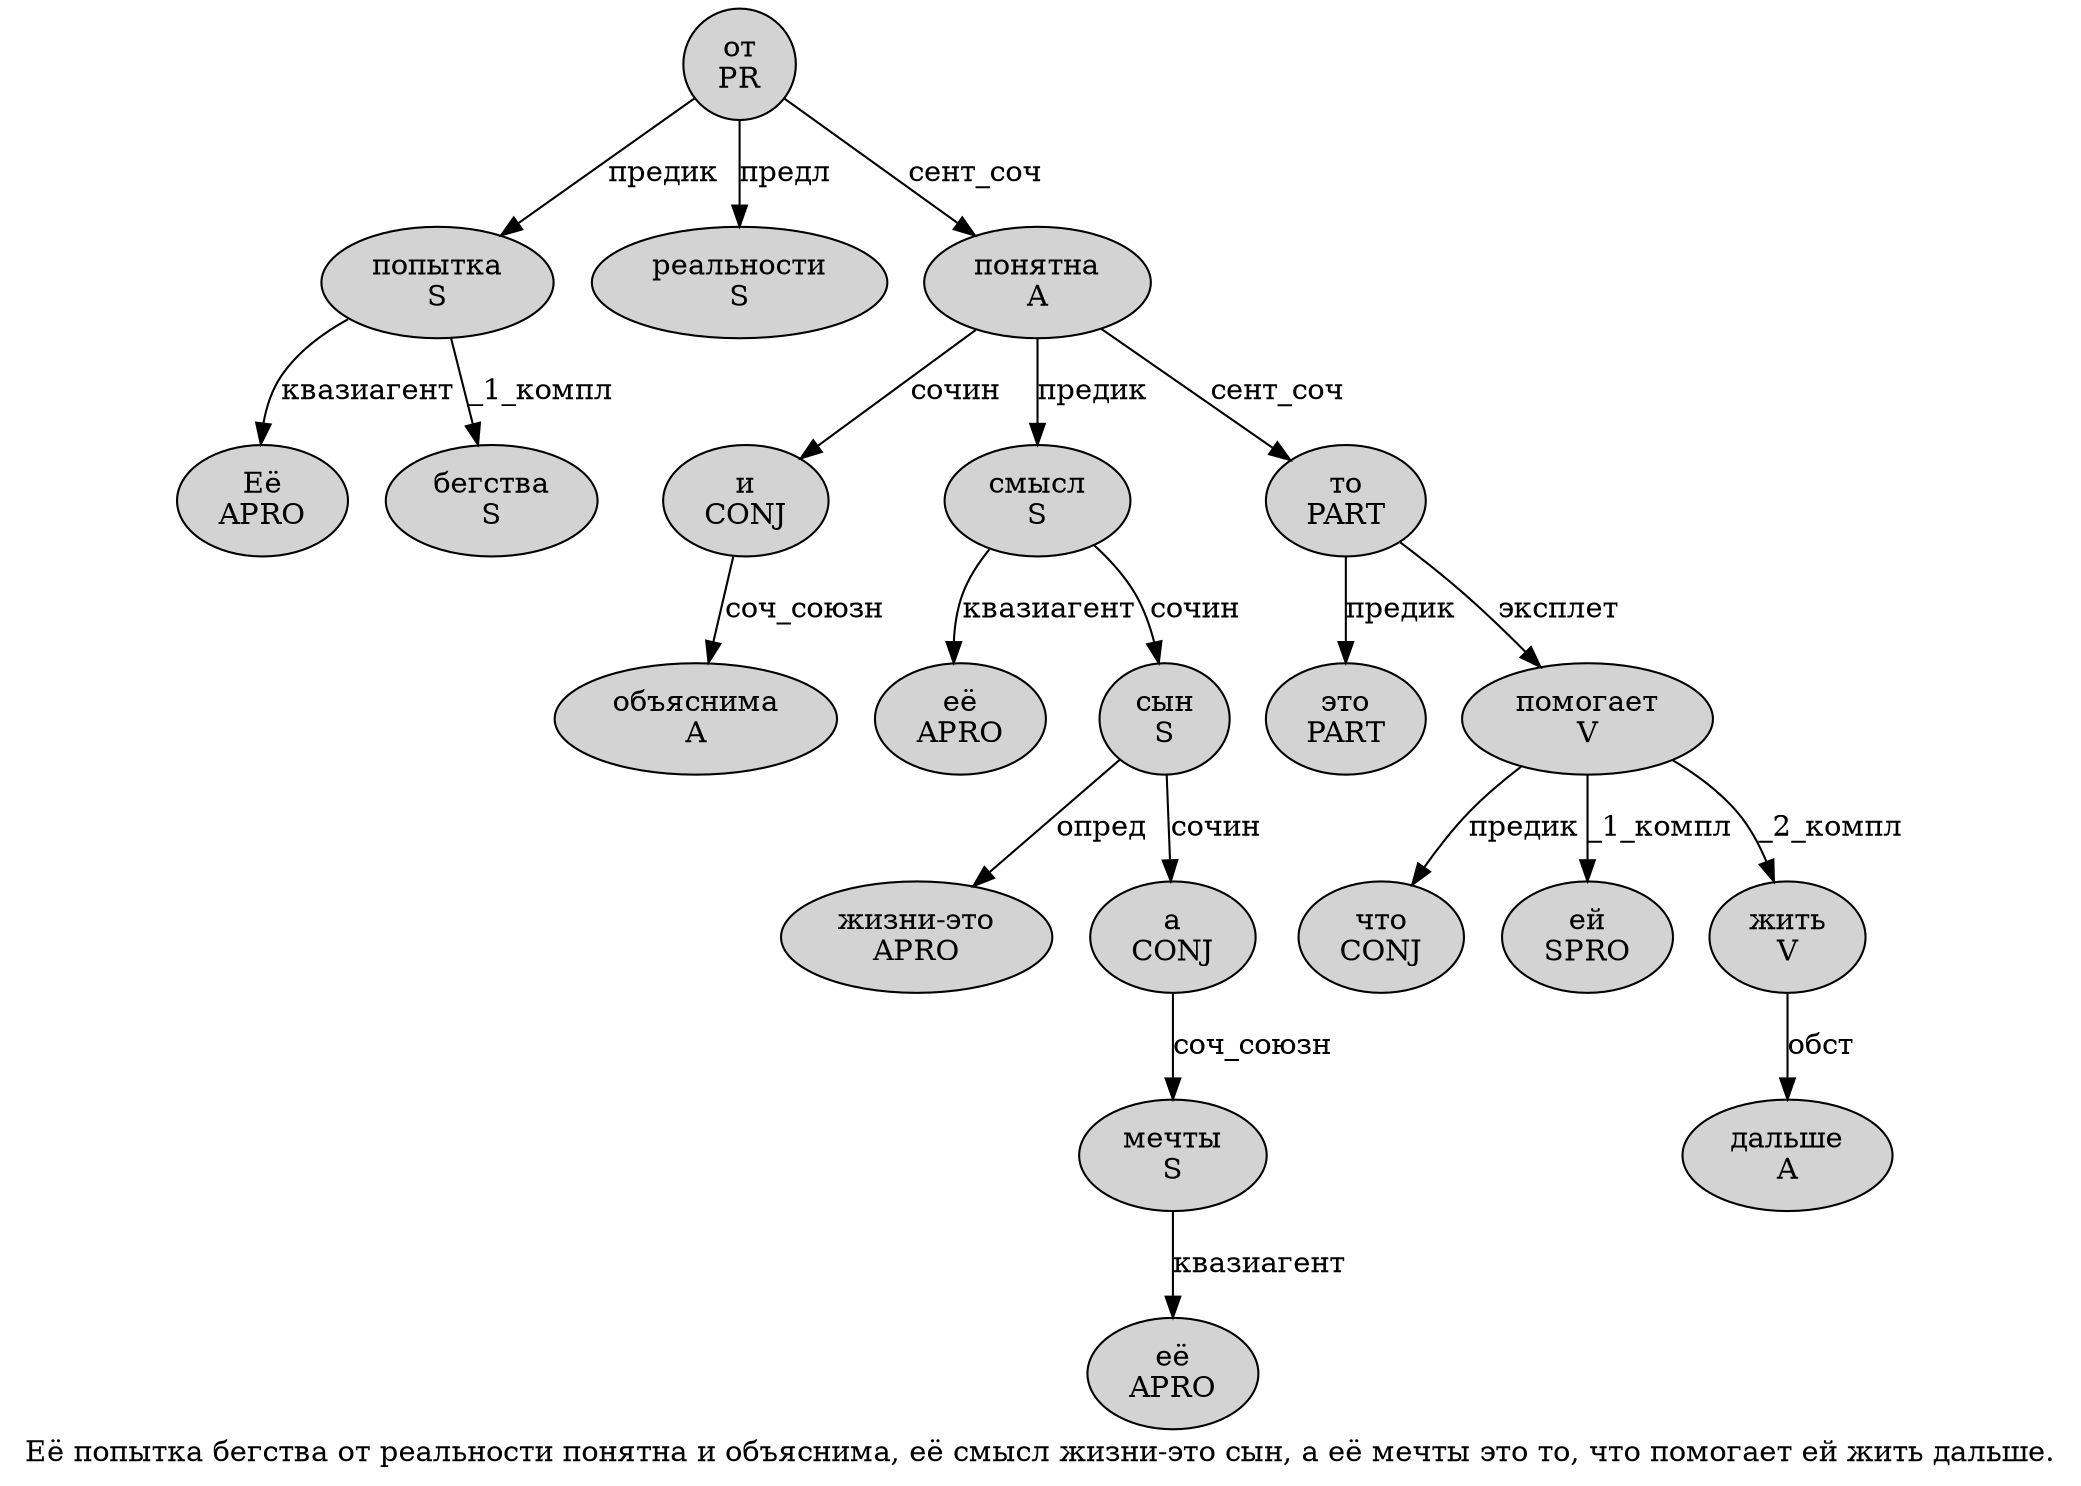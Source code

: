 digraph SENTENCE_313 {
	graph [label="Её попытка бегства от реальности понятна и объяснима, её смысл жизни-это сын, а её мечты это то, что помогает ей жить дальше."]
	node [style=filled]
		0 [label="Её
APRO" color="" fillcolor=lightgray penwidth=1 shape=ellipse]
		1 [label="попытка
S" color="" fillcolor=lightgray penwidth=1 shape=ellipse]
		2 [label="бегства
S" color="" fillcolor=lightgray penwidth=1 shape=ellipse]
		3 [label="от
PR" color="" fillcolor=lightgray penwidth=1 shape=ellipse]
		4 [label="реальности
S" color="" fillcolor=lightgray penwidth=1 shape=ellipse]
		5 [label="понятна
A" color="" fillcolor=lightgray penwidth=1 shape=ellipse]
		6 [label="и
CONJ" color="" fillcolor=lightgray penwidth=1 shape=ellipse]
		7 [label="объяснима
A" color="" fillcolor=lightgray penwidth=1 shape=ellipse]
		9 [label="её
APRO" color="" fillcolor=lightgray penwidth=1 shape=ellipse]
		10 [label="смысл
S" color="" fillcolor=lightgray penwidth=1 shape=ellipse]
		11 [label="жизни-это
APRO" color="" fillcolor=lightgray penwidth=1 shape=ellipse]
		12 [label="сын
S" color="" fillcolor=lightgray penwidth=1 shape=ellipse]
		14 [label="а
CONJ" color="" fillcolor=lightgray penwidth=1 shape=ellipse]
		15 [label="её
APRO" color="" fillcolor=lightgray penwidth=1 shape=ellipse]
		16 [label="мечты
S" color="" fillcolor=lightgray penwidth=1 shape=ellipse]
		17 [label="это
PART" color="" fillcolor=lightgray penwidth=1 shape=ellipse]
		18 [label="то
PART" color="" fillcolor=lightgray penwidth=1 shape=ellipse]
		20 [label="что
CONJ" color="" fillcolor=lightgray penwidth=1 shape=ellipse]
		21 [label="помогает
V" color="" fillcolor=lightgray penwidth=1 shape=ellipse]
		22 [label="ей
SPRO" color="" fillcolor=lightgray penwidth=1 shape=ellipse]
		23 [label="жить
V" color="" fillcolor=lightgray penwidth=1 shape=ellipse]
		24 [label="дальше
A" color="" fillcolor=lightgray penwidth=1 shape=ellipse]
			3 -> 1 [label="предик"]
			3 -> 4 [label="предл"]
			3 -> 5 [label="сент_соч"]
			5 -> 6 [label="сочин"]
			5 -> 10 [label="предик"]
			5 -> 18 [label="сент_соч"]
			23 -> 24 [label="обст"]
			16 -> 15 [label="квазиагент"]
			21 -> 20 [label="предик"]
			21 -> 22 [label="_1_компл"]
			21 -> 23 [label="_2_компл"]
			10 -> 9 [label="квазиагент"]
			10 -> 12 [label="сочин"]
			6 -> 7 [label="соч_союзн"]
			14 -> 16 [label="соч_союзн"]
			18 -> 17 [label="предик"]
			18 -> 21 [label="эксплет"]
			1 -> 0 [label="квазиагент"]
			1 -> 2 [label="_1_компл"]
			12 -> 11 [label="опред"]
			12 -> 14 [label="сочин"]
}